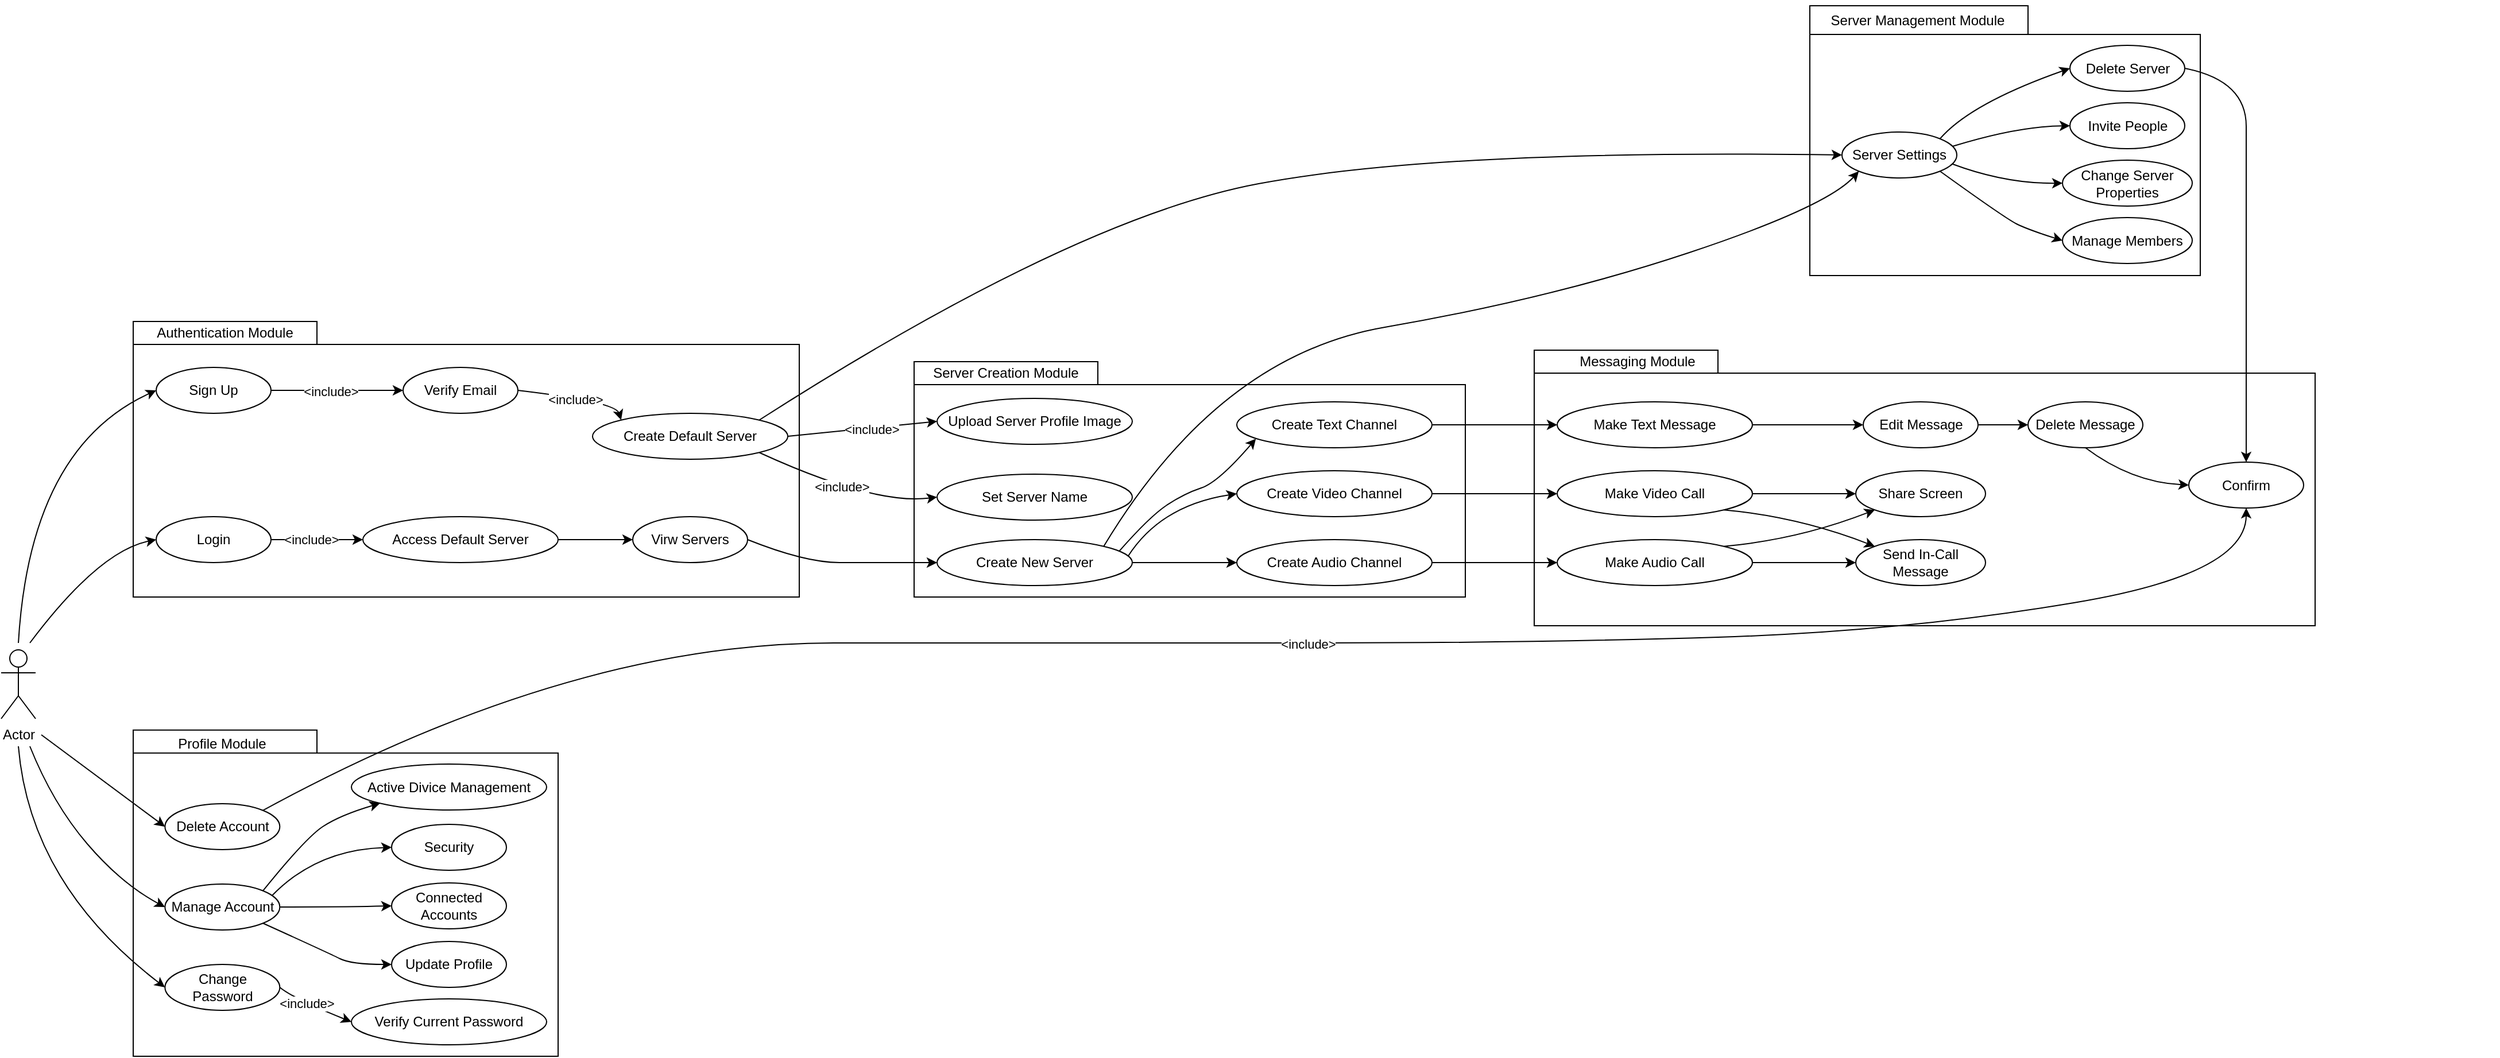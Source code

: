 <mxfile version="24.4.10" type="github">
  <diagram name="Page-1" id="TswOkcbOxJksG1xE5W1X">
    <mxGraphModel dx="2927" dy="2213" grid="1" gridSize="10" guides="1" tooltips="1" connect="1" arrows="1" fold="1" page="1" pageScale="1" pageWidth="827" pageHeight="1169" math="0" shadow="0">
      <root>
        <mxCell id="0" />
        <mxCell id="1" parent="0" />
        <mxCell id="_fBAPdAfYRDBdJ_oHnz5-30" value="" style="group;fillColor=none;" vertex="1" connectable="0" parent="1">
          <mxGeometry x="95" y="-95" width="580" height="245" as="geometry" />
        </mxCell>
        <mxCell id="_fBAPdAfYRDBdJ_oHnz5-1" value="" style="shape=folder;fontStyle=1;spacingTop=10;tabWidth=160;tabHeight=20;tabPosition=left;html=1;whiteSpace=wrap;fillColor=none;" vertex="1" parent="_fBAPdAfYRDBdJ_oHnz5-30">
          <mxGeometry y="5" width="580" height="240" as="geometry" />
        </mxCell>
        <mxCell id="_fBAPdAfYRDBdJ_oHnz5-29" value="Authentication Module" style="text;html=1;align=center;verticalAlign=middle;whiteSpace=wrap;rounded=0;fillColor=none;" vertex="1" parent="_fBAPdAfYRDBdJ_oHnz5-30">
          <mxGeometry x="10" width="140" height="30" as="geometry" />
        </mxCell>
        <mxCell id="_fBAPdAfYRDBdJ_oHnz5-2" value="Actor" style="shape=umlActor;verticalLabelPosition=bottom;verticalAlign=top;html=1;fillColor=none;" vertex="1" parent="1">
          <mxGeometry x="-20" y="196" width="30" height="60" as="geometry" />
        </mxCell>
        <mxCell id="_fBAPdAfYRDBdJ_oHnz5-20" style="edgeStyle=orthogonalEdgeStyle;rounded=0;orthogonalLoop=1;jettySize=auto;html=1;exitX=1;exitY=0.5;exitDx=0;exitDy=0;fillColor=none;" edge="1" parent="1" source="_fBAPdAfYRDBdJ_oHnz5-5" target="_fBAPdAfYRDBdJ_oHnz5-7">
          <mxGeometry relative="1" as="geometry" />
        </mxCell>
        <mxCell id="_fBAPdAfYRDBdJ_oHnz5-21" value="&amp;lt;include&amp;gt;" style="edgeLabel;html=1;align=center;verticalAlign=middle;resizable=0;points=[];fillColor=none;" vertex="1" connectable="0" parent="_fBAPdAfYRDBdJ_oHnz5-20">
          <mxGeometry x="-0.107" y="-1" relative="1" as="geometry">
            <mxPoint as="offset" />
          </mxGeometry>
        </mxCell>
        <mxCell id="_fBAPdAfYRDBdJ_oHnz5-5" value="Sign Up" style="ellipse;whiteSpace=wrap;html=1;align=center;fillColor=none;" vertex="1" parent="1">
          <mxGeometry x="115" y="-50" width="100" height="40" as="geometry" />
        </mxCell>
        <mxCell id="_fBAPdAfYRDBdJ_oHnz5-26" style="edgeStyle=orthogonalEdgeStyle;rounded=0;orthogonalLoop=1;jettySize=auto;html=1;exitX=1;exitY=0.5;exitDx=0;exitDy=0;entryX=0;entryY=0.5;entryDx=0;entryDy=0;fillColor=none;" edge="1" parent="1" source="_fBAPdAfYRDBdJ_oHnz5-6" target="_fBAPdAfYRDBdJ_oHnz5-10">
          <mxGeometry relative="1" as="geometry" />
        </mxCell>
        <mxCell id="_fBAPdAfYRDBdJ_oHnz5-27" value="&amp;lt;include&amp;gt;" style="edgeLabel;html=1;align=center;verticalAlign=middle;resizable=0;points=[];fillColor=none;" vertex="1" connectable="0" parent="_fBAPdAfYRDBdJ_oHnz5-26">
          <mxGeometry x="-0.128" relative="1" as="geometry">
            <mxPoint as="offset" />
          </mxGeometry>
        </mxCell>
        <mxCell id="_fBAPdAfYRDBdJ_oHnz5-6" value="Login" style="ellipse;whiteSpace=wrap;html=1;align=center;fillColor=none;" vertex="1" parent="1">
          <mxGeometry x="115" y="80" width="100" height="40" as="geometry" />
        </mxCell>
        <mxCell id="_fBAPdAfYRDBdJ_oHnz5-7" value="Verify Email" style="ellipse;whiteSpace=wrap;html=1;align=center;fillColor=none;" vertex="1" parent="1">
          <mxGeometry x="330" y="-50" width="100" height="40" as="geometry" />
        </mxCell>
        <mxCell id="_fBAPdAfYRDBdJ_oHnz5-8" value="Create Default Server" style="ellipse;whiteSpace=wrap;html=1;align=center;fillColor=none;" vertex="1" parent="1">
          <mxGeometry x="495" y="-10" width="170" height="40" as="geometry" />
        </mxCell>
        <mxCell id="_fBAPdAfYRDBdJ_oHnz5-28" style="edgeStyle=orthogonalEdgeStyle;rounded=0;orthogonalLoop=1;jettySize=auto;html=1;exitX=1;exitY=0.5;exitDx=0;exitDy=0;fillColor=none;" edge="1" parent="1" source="_fBAPdAfYRDBdJ_oHnz5-10" target="_fBAPdAfYRDBdJ_oHnz5-12">
          <mxGeometry relative="1" as="geometry" />
        </mxCell>
        <mxCell id="_fBAPdAfYRDBdJ_oHnz5-10" value="Access Default Server" style="ellipse;whiteSpace=wrap;html=1;align=center;fillColor=none;" vertex="1" parent="1">
          <mxGeometry x="295" y="80" width="170" height="40" as="geometry" />
        </mxCell>
        <mxCell id="_fBAPdAfYRDBdJ_oHnz5-12" value="Virw Servers" style="ellipse;whiteSpace=wrap;html=1;align=center;fillColor=none;" vertex="1" parent="1">
          <mxGeometry x="530" y="80" width="100" height="40" as="geometry" />
        </mxCell>
        <mxCell id="_fBAPdAfYRDBdJ_oHnz5-23" value="" style="curved=1;endArrow=classic;html=1;rounded=0;exitX=1;exitY=0.5;exitDx=0;exitDy=0;entryX=0;entryY=0;entryDx=0;entryDy=0;fillColor=none;" edge="1" parent="1" source="_fBAPdAfYRDBdJ_oHnz5-7" target="_fBAPdAfYRDBdJ_oHnz5-8">
          <mxGeometry width="50" height="50" relative="1" as="geometry">
            <mxPoint x="385" y="50" as="sourcePoint" />
            <mxPoint x="435" as="targetPoint" />
            <Array as="points">
              <mxPoint x="515" y="-20" />
            </Array>
          </mxGeometry>
        </mxCell>
        <mxCell id="_fBAPdAfYRDBdJ_oHnz5-24" value="&amp;lt;include&amp;gt;" style="edgeLabel;html=1;align=center;verticalAlign=middle;resizable=0;points=[];fillColor=none;" vertex="1" connectable="0" parent="_fBAPdAfYRDBdJ_oHnz5-23">
          <mxGeometry x="-0.016" y="-2" relative="1" as="geometry">
            <mxPoint as="offset" />
          </mxGeometry>
        </mxCell>
        <mxCell id="_fBAPdAfYRDBdJ_oHnz5-34" value="" style="group;fillColor=none;" vertex="1" connectable="0" parent="1">
          <mxGeometry x="95" y="260" width="370" height="290" as="geometry" />
        </mxCell>
        <mxCell id="_fBAPdAfYRDBdJ_oHnz5-32" value="" style="shape=folder;fontStyle=1;spacingTop=10;tabWidth=160;tabHeight=20;tabPosition=left;html=1;whiteSpace=wrap;fillColor=none;" vertex="1" parent="_fBAPdAfYRDBdJ_oHnz5-34">
          <mxGeometry y="5.92" width="370" height="284.08" as="geometry" />
        </mxCell>
        <mxCell id="_fBAPdAfYRDBdJ_oHnz5-33" value="Profile Module" style="text;html=1;align=center;verticalAlign=middle;whiteSpace=wrap;rounded=0;fillColor=none;" vertex="1" parent="_fBAPdAfYRDBdJ_oHnz5-34">
          <mxGeometry x="34.207" width="86.897" height="35.51" as="geometry" />
        </mxCell>
        <mxCell id="_fBAPdAfYRDBdJ_oHnz5-41" value="Connected Accounts" style="ellipse;whiteSpace=wrap;html=1;align=center;fillColor=none;" vertex="1" parent="_fBAPdAfYRDBdJ_oHnz5-34">
          <mxGeometry x="225" y="139" width="100" height="40" as="geometry" />
        </mxCell>
        <mxCell id="_fBAPdAfYRDBdJ_oHnz5-40" value="Security" style="ellipse;whiteSpace=wrap;html=1;align=center;fillColor=none;" vertex="1" parent="_fBAPdAfYRDBdJ_oHnz5-34">
          <mxGeometry x="225" y="88" width="100" height="40" as="geometry" />
        </mxCell>
        <mxCell id="_fBAPdAfYRDBdJ_oHnz5-39" value="Active Divice Management" style="ellipse;whiteSpace=wrap;html=1;align=center;fillColor=none;" vertex="1" parent="_fBAPdAfYRDBdJ_oHnz5-34">
          <mxGeometry x="190" y="35.51" width="170" height="40" as="geometry" />
        </mxCell>
        <mxCell id="_fBAPdAfYRDBdJ_oHnz5-35" value="Delete Account" style="ellipse;whiteSpace=wrap;html=1;align=center;fillColor=none;" vertex="1" parent="_fBAPdAfYRDBdJ_oHnz5-34">
          <mxGeometry x="27.66" y="70" width="100" height="40" as="geometry" />
        </mxCell>
        <mxCell id="_fBAPdAfYRDBdJ_oHnz5-36" value="Manage Account" style="ellipse;whiteSpace=wrap;html=1;align=center;fillColor=none;" vertex="1" parent="_fBAPdAfYRDBdJ_oHnz5-34">
          <mxGeometry x="27.66" y="140" width="100" height="40" as="geometry" />
        </mxCell>
        <mxCell id="_fBAPdAfYRDBdJ_oHnz5-37" value="Change Password" style="ellipse;whiteSpace=wrap;html=1;align=center;fillColor=none;" vertex="1" parent="_fBAPdAfYRDBdJ_oHnz5-34">
          <mxGeometry x="27.66" y="210" width="100" height="40" as="geometry" />
        </mxCell>
        <mxCell id="_fBAPdAfYRDBdJ_oHnz5-42" value="Update Profile" style="ellipse;whiteSpace=wrap;html=1;align=center;fillColor=none;" vertex="1" parent="_fBAPdAfYRDBdJ_oHnz5-34">
          <mxGeometry x="225" y="190" width="100" height="40" as="geometry" />
        </mxCell>
        <mxCell id="_fBAPdAfYRDBdJ_oHnz5-48" value="" style="curved=1;endArrow=classic;html=1;rounded=0;entryX=0;entryY=1;entryDx=0;entryDy=0;exitX=1;exitY=0;exitDx=0;exitDy=0;fillColor=none;" edge="1" parent="_fBAPdAfYRDBdJ_oHnz5-34" source="_fBAPdAfYRDBdJ_oHnz5-36" target="_fBAPdAfYRDBdJ_oHnz5-39">
          <mxGeometry width="50" height="50" relative="1" as="geometry">
            <mxPoint x="180" y="180" as="sourcePoint" />
            <mxPoint x="230" y="130" as="targetPoint" />
            <Array as="points">
              <mxPoint x="150" y="100" />
              <mxPoint x="180" y="80" />
            </Array>
          </mxGeometry>
        </mxCell>
        <mxCell id="_fBAPdAfYRDBdJ_oHnz5-51" value="" style="curved=1;endArrow=classic;html=1;rounded=0;exitX=0.935;exitY=0.244;exitDx=0;exitDy=0;entryX=0;entryY=0.5;entryDx=0;entryDy=0;exitPerimeter=0;fillColor=none;" edge="1" parent="_fBAPdAfYRDBdJ_oHnz5-34" source="_fBAPdAfYRDBdJ_oHnz5-36" target="_fBAPdAfYRDBdJ_oHnz5-40">
          <mxGeometry width="50" height="50" relative="1" as="geometry">
            <mxPoint x="180" y="210" as="sourcePoint" />
            <mxPoint x="230" y="160" as="targetPoint" />
            <Array as="points">
              <mxPoint x="160" y="110" />
            </Array>
          </mxGeometry>
        </mxCell>
        <mxCell id="_fBAPdAfYRDBdJ_oHnz5-52" value="" style="curved=1;endArrow=classic;html=1;rounded=0;exitX=1;exitY=0.5;exitDx=0;exitDy=0;entryX=0;entryY=0.5;entryDx=0;entryDy=0;fillColor=none;" edge="1" parent="_fBAPdAfYRDBdJ_oHnz5-34" source="_fBAPdAfYRDBdJ_oHnz5-36" target="_fBAPdAfYRDBdJ_oHnz5-41">
          <mxGeometry width="50" height="50" relative="1" as="geometry">
            <mxPoint x="180" y="210" as="sourcePoint" />
            <mxPoint x="230" y="160" as="targetPoint" />
            <Array as="points">
              <mxPoint x="190" y="160" />
            </Array>
          </mxGeometry>
        </mxCell>
        <mxCell id="_fBAPdAfYRDBdJ_oHnz5-55" value="" style="curved=1;endArrow=classic;html=1;rounded=0;exitX=1;exitY=1;exitDx=0;exitDy=0;entryX=0;entryY=0.5;entryDx=0;entryDy=0;fillColor=none;" edge="1" parent="_fBAPdAfYRDBdJ_oHnz5-34" source="_fBAPdAfYRDBdJ_oHnz5-36" target="_fBAPdAfYRDBdJ_oHnz5-42">
          <mxGeometry width="50" height="50" relative="1" as="geometry">
            <mxPoint x="140" y="210" as="sourcePoint" />
            <mxPoint x="190" y="160" as="targetPoint" />
            <Array as="points">
              <mxPoint x="170" y="200" />
              <mxPoint x="190" y="210" />
            </Array>
          </mxGeometry>
        </mxCell>
        <mxCell id="_fBAPdAfYRDBdJ_oHnz5-44" value="Verify Current Password" style="ellipse;whiteSpace=wrap;html=1;align=center;fillColor=none;" vertex="1" parent="1">
          <mxGeometry x="285" y="500" width="170" height="40" as="geometry" />
        </mxCell>
        <mxCell id="_fBAPdAfYRDBdJ_oHnz5-45" value="" style="curved=1;endArrow=classic;html=1;rounded=0;entryX=0;entryY=0.5;entryDx=0;entryDy=0;fillColor=none;" edge="1" parent="1" target="_fBAPdAfYRDBdJ_oHnz5-35">
          <mxGeometry width="50" height="50" relative="1" as="geometry">
            <mxPoint x="15" y="270" as="sourcePoint" />
            <mxPoint x="145" y="390" as="targetPoint" />
            <Array as="points" />
          </mxGeometry>
        </mxCell>
        <mxCell id="_fBAPdAfYRDBdJ_oHnz5-46" value="" style="curved=1;endArrow=classic;html=1;rounded=0;entryX=0;entryY=0.5;entryDx=0;entryDy=0;fillColor=none;" edge="1" parent="1" target="_fBAPdAfYRDBdJ_oHnz5-36">
          <mxGeometry width="50" height="50" relative="1" as="geometry">
            <mxPoint x="5" y="280" as="sourcePoint" />
            <mxPoint x="145" y="390" as="targetPoint" />
            <Array as="points">
              <mxPoint x="25" y="330" />
              <mxPoint x="85" y="400" />
            </Array>
          </mxGeometry>
        </mxCell>
        <mxCell id="_fBAPdAfYRDBdJ_oHnz5-47" value="" style="curved=1;endArrow=classic;html=1;rounded=0;entryX=0;entryY=0.5;entryDx=0;entryDy=0;fillColor=none;" edge="1" parent="1" target="_fBAPdAfYRDBdJ_oHnz5-37">
          <mxGeometry width="50" height="50" relative="1" as="geometry">
            <mxPoint x="-5" y="280" as="sourcePoint" />
            <mxPoint x="105" y="340" as="targetPoint" />
            <Array as="points">
              <mxPoint x="5" y="400" />
            </Array>
          </mxGeometry>
        </mxCell>
        <mxCell id="_fBAPdAfYRDBdJ_oHnz5-57" value="" style="curved=1;endArrow=classic;html=1;rounded=0;exitX=1;exitY=0.5;exitDx=0;exitDy=0;entryX=0;entryY=0.5;entryDx=0;entryDy=0;fillColor=none;" edge="1" parent="1" source="_fBAPdAfYRDBdJ_oHnz5-37" target="_fBAPdAfYRDBdJ_oHnz5-44">
          <mxGeometry width="50" height="50" relative="1" as="geometry">
            <mxPoint x="365" y="390" as="sourcePoint" />
            <mxPoint x="415" y="340" as="targetPoint" />
            <Array as="points">
              <mxPoint x="235" y="500" />
            </Array>
          </mxGeometry>
        </mxCell>
        <mxCell id="_fBAPdAfYRDBdJ_oHnz5-58" value="&amp;lt;include&amp;gt;" style="edgeLabel;html=1;align=center;verticalAlign=middle;resizable=0;points=[];fillColor=none;" vertex="1" connectable="0" parent="_fBAPdAfYRDBdJ_oHnz5-57">
          <mxGeometry x="-0.227" relative="1" as="geometry">
            <mxPoint as="offset" />
          </mxGeometry>
        </mxCell>
        <mxCell id="_fBAPdAfYRDBdJ_oHnz5-59" value="" style="curved=1;endArrow=classic;html=1;rounded=0;entryX=0;entryY=0.5;entryDx=0;entryDy=0;fillColor=none;" edge="1" parent="1" target="_fBAPdAfYRDBdJ_oHnz5-5">
          <mxGeometry width="50" height="50" relative="1" as="geometry">
            <mxPoint x="-5" y="190" as="sourcePoint" />
            <mxPoint x="375" y="150" as="targetPoint" />
            <Array as="points">
              <mxPoint x="5" y="20" />
            </Array>
          </mxGeometry>
        </mxCell>
        <mxCell id="_fBAPdAfYRDBdJ_oHnz5-60" value="" style="curved=1;endArrow=classic;html=1;rounded=0;entryX=0;entryY=0.5;entryDx=0;entryDy=0;fillColor=none;" edge="1" parent="1" target="_fBAPdAfYRDBdJ_oHnz5-6">
          <mxGeometry width="50" height="50" relative="1" as="geometry">
            <mxPoint x="5" y="190" as="sourcePoint" />
            <mxPoint x="375" y="150" as="targetPoint" />
            <Array as="points">
              <mxPoint x="65" y="110" />
            </Array>
          </mxGeometry>
        </mxCell>
        <mxCell id="_fBAPdAfYRDBdJ_oHnz5-61" value="" style="group;fillColor=none;" vertex="1" connectable="0" parent="1">
          <mxGeometry x="775" y="-60" width="580" height="245" as="geometry" />
        </mxCell>
        <mxCell id="_fBAPdAfYRDBdJ_oHnz5-62" value="" style="shape=folder;fontStyle=1;spacingTop=10;tabWidth=160;tabHeight=20;tabPosition=left;html=1;whiteSpace=wrap;fillColor=none;" vertex="1" parent="_fBAPdAfYRDBdJ_oHnz5-61">
          <mxGeometry y="5" width="480" height="205" as="geometry" />
        </mxCell>
        <mxCell id="_fBAPdAfYRDBdJ_oHnz5-63" value="Server Creation Module" style="text;html=1;align=center;verticalAlign=middle;whiteSpace=wrap;rounded=0;fillColor=none;" vertex="1" parent="_fBAPdAfYRDBdJ_oHnz5-61">
          <mxGeometry x="10" width="140" height="30" as="geometry" />
        </mxCell>
        <mxCell id="_fBAPdAfYRDBdJ_oHnz5-64" value="Upload Server Profile Image" style="ellipse;whiteSpace=wrap;html=1;align=center;fillColor=none;" vertex="1" parent="_fBAPdAfYRDBdJ_oHnz5-61">
          <mxGeometry x="20" y="37" width="170" height="40" as="geometry" />
        </mxCell>
        <mxCell id="_fBAPdAfYRDBdJ_oHnz5-67" value="Create Text Channel" style="ellipse;whiteSpace=wrap;html=1;align=center;fillColor=none;" vertex="1" parent="_fBAPdAfYRDBdJ_oHnz5-61">
          <mxGeometry x="281" y="40" width="170" height="40" as="geometry" />
        </mxCell>
        <mxCell id="_fBAPdAfYRDBdJ_oHnz5-66" value="Create Video Channel" style="ellipse;whiteSpace=wrap;html=1;align=center;fillColor=none;" vertex="1" parent="_fBAPdAfYRDBdJ_oHnz5-61">
          <mxGeometry x="281" y="100" width="170" height="40" as="geometry" />
        </mxCell>
        <mxCell id="_fBAPdAfYRDBdJ_oHnz5-65" value="Create Audio Channel" style="ellipse;whiteSpace=wrap;html=1;align=center;fillColor=none;" vertex="1" parent="_fBAPdAfYRDBdJ_oHnz5-61">
          <mxGeometry x="281" y="160" width="170" height="40" as="geometry" />
        </mxCell>
        <mxCell id="_fBAPdAfYRDBdJ_oHnz5-68" value="Set Server Name" style="ellipse;whiteSpace=wrap;html=1;align=center;fillColor=none;" vertex="1" parent="_fBAPdAfYRDBdJ_oHnz5-61">
          <mxGeometry x="20" y="103" width="170" height="40" as="geometry" />
        </mxCell>
        <mxCell id="_fBAPdAfYRDBdJ_oHnz5-129" style="edgeStyle=orthogonalEdgeStyle;rounded=0;orthogonalLoop=1;jettySize=auto;html=1;exitX=1;exitY=0.5;exitDx=0;exitDy=0;entryX=0;entryY=0.5;entryDx=0;entryDy=0;" edge="1" parent="_fBAPdAfYRDBdJ_oHnz5-61" source="_fBAPdAfYRDBdJ_oHnz5-124" target="_fBAPdAfYRDBdJ_oHnz5-65">
          <mxGeometry relative="1" as="geometry" />
        </mxCell>
        <mxCell id="_fBAPdAfYRDBdJ_oHnz5-124" value="Create New Server" style="ellipse;whiteSpace=wrap;html=1;align=center;fillColor=none;" vertex="1" parent="_fBAPdAfYRDBdJ_oHnz5-61">
          <mxGeometry x="20" y="160" width="170" height="40" as="geometry" />
        </mxCell>
        <mxCell id="_fBAPdAfYRDBdJ_oHnz5-128" value="" style="curved=1;endArrow=classic;html=1;rounded=0;exitX=0.978;exitY=0.363;exitDx=0;exitDy=0;entryX=0;entryY=0.5;entryDx=0;entryDy=0;exitPerimeter=0;" edge="1" parent="_fBAPdAfYRDBdJ_oHnz5-61" source="_fBAPdAfYRDBdJ_oHnz5-124" target="_fBAPdAfYRDBdJ_oHnz5-66">
          <mxGeometry width="50" height="50" relative="1" as="geometry">
            <mxPoint x="205" y="130" as="sourcePoint" />
            <mxPoint x="255" y="80" as="targetPoint" />
            <Array as="points">
              <mxPoint x="215" y="130" />
            </Array>
          </mxGeometry>
        </mxCell>
        <mxCell id="_fBAPdAfYRDBdJ_oHnz5-130" value="" style="curved=1;endArrow=classic;html=1;rounded=0;exitX=0.933;exitY=0.252;exitDx=0;exitDy=0;exitPerimeter=0;entryX=0.098;entryY=0.802;entryDx=0;entryDy=0;entryPerimeter=0;" edge="1" parent="_fBAPdAfYRDBdJ_oHnz5-61" source="_fBAPdAfYRDBdJ_oHnz5-124" target="_fBAPdAfYRDBdJ_oHnz5-67">
          <mxGeometry width="50" height="50" relative="1" as="geometry">
            <mxPoint x="195" y="140" as="sourcePoint" />
            <mxPoint x="245" y="90" as="targetPoint" />
            <Array as="points">
              <mxPoint x="205" y="140" />
              <mxPoint x="235" y="120" />
              <mxPoint x="265" y="110" />
            </Array>
          </mxGeometry>
        </mxCell>
        <mxCell id="_fBAPdAfYRDBdJ_oHnz5-70" value="" style="curved=1;endArrow=classic;html=1;rounded=0;exitX=1;exitY=0.5;exitDx=0;exitDy=0;entryX=0;entryY=0.5;entryDx=0;entryDy=0;fillColor=none;strokeColor=#000000;" edge="1" parent="1" source="_fBAPdAfYRDBdJ_oHnz5-8" target="_fBAPdAfYRDBdJ_oHnz5-64">
          <mxGeometry width="50" height="50" relative="1" as="geometry">
            <mxPoint x="845" y="70" as="sourcePoint" />
            <mxPoint x="815" y="10" as="targetPoint" />
            <Array as="points" />
          </mxGeometry>
        </mxCell>
        <mxCell id="_fBAPdAfYRDBdJ_oHnz5-71" value="&amp;lt;include&amp;gt;" style="edgeLabel;html=1;align=center;verticalAlign=middle;resizable=0;points=[];fillColor=none;" vertex="1" connectable="0" parent="_fBAPdAfYRDBdJ_oHnz5-70">
          <mxGeometry x="0.124" y="-1" relative="1" as="geometry">
            <mxPoint as="offset" />
          </mxGeometry>
        </mxCell>
        <mxCell id="_fBAPdAfYRDBdJ_oHnz5-72" value="" style="curved=1;endArrow=classic;html=1;rounded=0;exitX=1;exitY=1;exitDx=0;exitDy=0;entryX=0;entryY=0.5;entryDx=0;entryDy=0;fillColor=none;" edge="1" parent="1" source="_fBAPdAfYRDBdJ_oHnz5-8" target="_fBAPdAfYRDBdJ_oHnz5-68">
          <mxGeometry width="50" height="50" relative="1" as="geometry">
            <mxPoint x="845" y="70" as="sourcePoint" />
            <mxPoint x="895" y="20" as="targetPoint" />
            <Array as="points">
              <mxPoint x="740" y="70" />
            </Array>
          </mxGeometry>
        </mxCell>
        <mxCell id="_fBAPdAfYRDBdJ_oHnz5-73" value="&amp;lt;include&amp;gt;" style="edgeLabel;html=1;align=center;verticalAlign=middle;resizable=0;points=[];fillColor=none;" vertex="1" connectable="0" parent="_fBAPdAfYRDBdJ_oHnz5-72">
          <mxGeometry x="-0.057" y="3" relative="1" as="geometry">
            <mxPoint as="offset" />
          </mxGeometry>
        </mxCell>
        <mxCell id="_fBAPdAfYRDBdJ_oHnz5-78" value="" style="group;fillColor=none;" vertex="1" connectable="0" parent="1">
          <mxGeometry x="1575" y="-370" width="580" height="245" as="geometry" />
        </mxCell>
        <mxCell id="_fBAPdAfYRDBdJ_oHnz5-79" value="" style="shape=folder;fontStyle=1;spacingTop=10;tabWidth=190;tabHeight=25;tabPosition=left;html=1;whiteSpace=wrap;fillColor=none;" vertex="1" parent="_fBAPdAfYRDBdJ_oHnz5-78">
          <mxGeometry x="-20" y="5" width="340" height="235" as="geometry" />
        </mxCell>
        <mxCell id="_fBAPdAfYRDBdJ_oHnz5-80" value="Server Management Module" style="text;html=1;align=center;verticalAlign=middle;whiteSpace=wrap;rounded=0;fillColor=none;" vertex="1" parent="_fBAPdAfYRDBdJ_oHnz5-78">
          <mxGeometry x="-11" y="3" width="170" height="30" as="geometry" />
        </mxCell>
        <mxCell id="_fBAPdAfYRDBdJ_oHnz5-87" value="Server Settings" style="ellipse;whiteSpace=wrap;html=1;align=center;fillColor=none;" vertex="1" parent="_fBAPdAfYRDBdJ_oHnz5-78">
          <mxGeometry x="8" y="115" width="100" height="40" as="geometry" />
        </mxCell>
        <mxCell id="_fBAPdAfYRDBdJ_oHnz5-90" value="Delete Server" style="ellipse;whiteSpace=wrap;html=1;align=center;fillColor=none;" vertex="1" parent="_fBAPdAfYRDBdJ_oHnz5-78">
          <mxGeometry x="206.5" y="39.5" width="100" height="40" as="geometry" />
        </mxCell>
        <mxCell id="_fBAPdAfYRDBdJ_oHnz5-89" value="Invite People" style="ellipse;whiteSpace=wrap;html=1;align=center;fillColor=none;" vertex="1" parent="_fBAPdAfYRDBdJ_oHnz5-78">
          <mxGeometry x="206.5" y="89.5" width="100" height="40" as="geometry" />
        </mxCell>
        <mxCell id="_fBAPdAfYRDBdJ_oHnz5-88" value="Change Server Properties" style="ellipse;whiteSpace=wrap;html=1;align=center;fillColor=none;" vertex="1" parent="_fBAPdAfYRDBdJ_oHnz5-78">
          <mxGeometry x="200" y="139.5" width="113" height="40" as="geometry" />
        </mxCell>
        <mxCell id="_fBAPdAfYRDBdJ_oHnz5-86" value="Manage Members" style="ellipse;whiteSpace=wrap;html=1;align=center;fillColor=none;" vertex="1" parent="_fBAPdAfYRDBdJ_oHnz5-78">
          <mxGeometry x="200" y="189.5" width="113" height="40" as="geometry" />
        </mxCell>
        <mxCell id="_fBAPdAfYRDBdJ_oHnz5-94" value="" style="curved=1;endArrow=classic;html=1;rounded=0;entryX=0;entryY=0.5;entryDx=0;entryDy=0;exitX=1;exitY=0;exitDx=0;exitDy=0;fillColor=none;" edge="1" parent="_fBAPdAfYRDBdJ_oHnz5-78" source="_fBAPdAfYRDBdJ_oHnz5-87" target="_fBAPdAfYRDBdJ_oHnz5-90">
          <mxGeometry width="50" height="50" relative="1" as="geometry">
            <mxPoint x="135" y="115" as="sourcePoint" />
            <mxPoint x="185" y="65" as="targetPoint" />
            <Array as="points">
              <mxPoint x="120" y="90" />
            </Array>
          </mxGeometry>
        </mxCell>
        <mxCell id="_fBAPdAfYRDBdJ_oHnz5-93" value="" style="curved=1;endArrow=classic;html=1;rounded=0;entryX=0;entryY=0.5;entryDx=0;entryDy=0;exitX=1;exitY=1;exitDx=0;exitDy=0;fillColor=none;" edge="1" parent="_fBAPdAfYRDBdJ_oHnz5-78" source="_fBAPdAfYRDBdJ_oHnz5-87" target="_fBAPdAfYRDBdJ_oHnz5-86">
          <mxGeometry width="50" height="50" relative="1" as="geometry">
            <mxPoint x="150" y="260" as="sourcePoint" />
            <mxPoint x="200" y="210" as="targetPoint" />
            <Array as="points">
              <mxPoint x="150" y="190" />
              <mxPoint x="170" y="200" />
            </Array>
          </mxGeometry>
        </mxCell>
        <mxCell id="_fBAPdAfYRDBdJ_oHnz5-92" value="" style="curved=1;endArrow=classic;html=1;rounded=0;entryX=0;entryY=0.5;entryDx=0;entryDy=0;exitX=0.959;exitY=0.693;exitDx=0;exitDy=0;exitPerimeter=0;fillColor=none;" edge="1" parent="_fBAPdAfYRDBdJ_oHnz5-78" source="_fBAPdAfYRDBdJ_oHnz5-87" target="_fBAPdAfYRDBdJ_oHnz5-88">
          <mxGeometry width="50" height="50" relative="1" as="geometry">
            <mxPoint x="161" y="210" as="sourcePoint" />
            <mxPoint x="211" y="160" as="targetPoint" />
            <Array as="points">
              <mxPoint x="150" y="160" />
            </Array>
          </mxGeometry>
        </mxCell>
        <mxCell id="_fBAPdAfYRDBdJ_oHnz5-91" value="" style="curved=1;endArrow=classic;html=1;rounded=0;entryX=0;entryY=0.5;entryDx=0;entryDy=0;exitX=0.965;exitY=0.31;exitDx=0;exitDy=0;exitPerimeter=0;fillColor=none;" edge="1" parent="_fBAPdAfYRDBdJ_oHnz5-78" source="_fBAPdAfYRDBdJ_oHnz5-87" target="_fBAPdAfYRDBdJ_oHnz5-89">
          <mxGeometry width="50" height="50" relative="1" as="geometry">
            <mxPoint x="161" y="160" as="sourcePoint" />
            <mxPoint x="211" y="110" as="targetPoint" />
            <Array as="points">
              <mxPoint x="161" y="110" />
            </Array>
          </mxGeometry>
        </mxCell>
        <mxCell id="_fBAPdAfYRDBdJ_oHnz5-95" value="" style="group;fillColor=none;" vertex="1" connectable="0" parent="1">
          <mxGeometry x="1325" y="-70" width="670" height="245" as="geometry" />
        </mxCell>
        <mxCell id="_fBAPdAfYRDBdJ_oHnz5-96" value="" style="shape=folder;fontStyle=1;spacingTop=10;tabWidth=160;tabHeight=20;tabPosition=left;html=1;whiteSpace=wrap;fillColor=none;" vertex="1" parent="_fBAPdAfYRDBdJ_oHnz5-95">
          <mxGeometry x="-10" y="5" width="680" height="240" as="geometry" />
        </mxCell>
        <mxCell id="_fBAPdAfYRDBdJ_oHnz5-97" value="Messaging Module" style="text;html=1;align=center;verticalAlign=middle;whiteSpace=wrap;rounded=0;fillColor=none;" vertex="1" parent="_fBAPdAfYRDBdJ_oHnz5-95">
          <mxGeometry x="10" width="140" height="30" as="geometry" />
        </mxCell>
        <mxCell id="_fBAPdAfYRDBdJ_oHnz5-105" style="edgeStyle=orthogonalEdgeStyle;rounded=0;orthogonalLoop=1;jettySize=auto;html=1;exitX=1;exitY=0.5;exitDx=0;exitDy=0;entryX=0;entryY=0.5;entryDx=0;entryDy=0;fillColor=none;" edge="1" parent="_fBAPdAfYRDBdJ_oHnz5-95" source="_fBAPdAfYRDBdJ_oHnz5-98" target="_fBAPdAfYRDBdJ_oHnz5-101">
          <mxGeometry relative="1" as="geometry" />
        </mxCell>
        <mxCell id="_fBAPdAfYRDBdJ_oHnz5-98" value="Make Text Message" style="ellipse;whiteSpace=wrap;html=1;align=center;fillColor=none;" vertex="1" parent="_fBAPdAfYRDBdJ_oHnz5-95">
          <mxGeometry x="10" y="50" width="170" height="40" as="geometry" />
        </mxCell>
        <mxCell id="_fBAPdAfYRDBdJ_oHnz5-106" style="edgeStyle=orthogonalEdgeStyle;rounded=0;orthogonalLoop=1;jettySize=auto;html=1;exitX=1;exitY=0.5;exitDx=0;exitDy=0;entryX=0;entryY=0.5;entryDx=0;entryDy=0;fillColor=none;" edge="1" parent="_fBAPdAfYRDBdJ_oHnz5-95" source="_fBAPdAfYRDBdJ_oHnz5-99" target="_fBAPdAfYRDBdJ_oHnz5-103">
          <mxGeometry relative="1" as="geometry" />
        </mxCell>
        <mxCell id="_fBAPdAfYRDBdJ_oHnz5-99" value="Make Video Call" style="ellipse;whiteSpace=wrap;html=1;align=center;fillColor=none;" vertex="1" parent="_fBAPdAfYRDBdJ_oHnz5-95">
          <mxGeometry x="10" y="110" width="170" height="40" as="geometry" />
        </mxCell>
        <mxCell id="_fBAPdAfYRDBdJ_oHnz5-107" style="edgeStyle=orthogonalEdgeStyle;rounded=0;orthogonalLoop=1;jettySize=auto;html=1;exitX=1;exitY=0.5;exitDx=0;exitDy=0;entryX=0;entryY=0.5;entryDx=0;entryDy=0;fillColor=none;" edge="1" parent="_fBAPdAfYRDBdJ_oHnz5-95" source="_fBAPdAfYRDBdJ_oHnz5-100" target="_fBAPdAfYRDBdJ_oHnz5-104">
          <mxGeometry relative="1" as="geometry" />
        </mxCell>
        <mxCell id="_fBAPdAfYRDBdJ_oHnz5-100" value="Make Audio Call" style="ellipse;whiteSpace=wrap;html=1;align=center;fillColor=none;" vertex="1" parent="_fBAPdAfYRDBdJ_oHnz5-95">
          <mxGeometry x="10" y="170" width="170" height="40" as="geometry" />
        </mxCell>
        <mxCell id="_fBAPdAfYRDBdJ_oHnz5-112" style="edgeStyle=orthogonalEdgeStyle;rounded=0;orthogonalLoop=1;jettySize=auto;html=1;exitX=1;exitY=0.5;exitDx=0;exitDy=0;entryX=0;entryY=0.5;entryDx=0;entryDy=0;fillColor=none;" edge="1" parent="_fBAPdAfYRDBdJ_oHnz5-95" source="_fBAPdAfYRDBdJ_oHnz5-101" target="_fBAPdAfYRDBdJ_oHnz5-111">
          <mxGeometry relative="1" as="geometry" />
        </mxCell>
        <mxCell id="_fBAPdAfYRDBdJ_oHnz5-101" value="Edit Message" style="ellipse;whiteSpace=wrap;html=1;align=center;fillColor=none;" vertex="1" parent="_fBAPdAfYRDBdJ_oHnz5-95">
          <mxGeometry x="276.5" y="50" width="100" height="40" as="geometry" />
        </mxCell>
        <mxCell id="_fBAPdAfYRDBdJ_oHnz5-103" value="Share Screen" style="ellipse;whiteSpace=wrap;html=1;align=center;fillColor=none;" vertex="1" parent="_fBAPdAfYRDBdJ_oHnz5-95">
          <mxGeometry x="270" y="110" width="113" height="40" as="geometry" />
        </mxCell>
        <mxCell id="_fBAPdAfYRDBdJ_oHnz5-104" value="Send In-Call Message" style="ellipse;whiteSpace=wrap;html=1;align=center;fillColor=none;" vertex="1" parent="_fBAPdAfYRDBdJ_oHnz5-95">
          <mxGeometry x="270" y="170" width="113" height="40" as="geometry" />
        </mxCell>
        <mxCell id="_fBAPdAfYRDBdJ_oHnz5-110" value="" style="curved=1;endArrow=classic;html=1;rounded=0;exitX=1;exitY=0;exitDx=0;exitDy=0;entryX=0;entryY=1;entryDx=0;entryDy=0;fillColor=none;" edge="1" parent="_fBAPdAfYRDBdJ_oHnz5-95" source="_fBAPdAfYRDBdJ_oHnz5-100" target="_fBAPdAfYRDBdJ_oHnz5-103">
          <mxGeometry width="50" height="50" relative="1" as="geometry">
            <mxPoint x="330" y="170" as="sourcePoint" />
            <mxPoint x="380" y="120" as="targetPoint" />
            <Array as="points">
              <mxPoint x="220" y="170" />
            </Array>
          </mxGeometry>
        </mxCell>
        <mxCell id="_fBAPdAfYRDBdJ_oHnz5-109" value="" style="curved=1;endArrow=classic;html=1;rounded=0;exitX=1;exitY=1;exitDx=0;exitDy=0;entryX=0;entryY=0;entryDx=0;entryDy=0;fillColor=none;" edge="1" parent="_fBAPdAfYRDBdJ_oHnz5-95" source="_fBAPdAfYRDBdJ_oHnz5-99" target="_fBAPdAfYRDBdJ_oHnz5-104">
          <mxGeometry width="50" height="50" relative="1" as="geometry">
            <mxPoint x="330" y="170" as="sourcePoint" />
            <mxPoint x="380" y="120" as="targetPoint" />
            <Array as="points">
              <mxPoint x="220" y="150" />
            </Array>
          </mxGeometry>
        </mxCell>
        <mxCell id="_fBAPdAfYRDBdJ_oHnz5-111" value="Delete Message" style="ellipse;whiteSpace=wrap;html=1;align=center;fillColor=none;" vertex="1" parent="_fBAPdAfYRDBdJ_oHnz5-95">
          <mxGeometry x="420" y="50" width="100" height="40" as="geometry" />
        </mxCell>
        <mxCell id="_fBAPdAfYRDBdJ_oHnz5-113" value="Confirm" style="ellipse;whiteSpace=wrap;html=1;align=center;fillColor=none;" vertex="1" parent="_fBAPdAfYRDBdJ_oHnz5-95">
          <mxGeometry x="560" y="102.5" width="100" height="40" as="geometry" />
        </mxCell>
        <mxCell id="_fBAPdAfYRDBdJ_oHnz5-114" value="" style="curved=1;endArrow=classic;html=1;rounded=0;exitX=0.5;exitY=1;exitDx=0;exitDy=0;entryX=0;entryY=0.5;entryDx=0;entryDy=0;fillColor=none;" edge="1" parent="_fBAPdAfYRDBdJ_oHnz5-95" source="_fBAPdAfYRDBdJ_oHnz5-111" target="_fBAPdAfYRDBdJ_oHnz5-113">
          <mxGeometry width="50" height="50" relative="1" as="geometry">
            <mxPoint x="410" y="110" as="sourcePoint" />
            <mxPoint x="460" y="60" as="targetPoint" />
            <Array as="points">
              <mxPoint x="510" y="120" />
            </Array>
          </mxGeometry>
        </mxCell>
        <mxCell id="_fBAPdAfYRDBdJ_oHnz5-115" style="edgeStyle=orthogonalEdgeStyle;rounded=0;orthogonalLoop=1;jettySize=auto;html=1;exitX=1;exitY=0.5;exitDx=0;exitDy=0;entryX=0;entryY=0.5;entryDx=0;entryDy=0;fillColor=none;" edge="1" parent="1" source="_fBAPdAfYRDBdJ_oHnz5-67" target="_fBAPdAfYRDBdJ_oHnz5-98">
          <mxGeometry relative="1" as="geometry" />
        </mxCell>
        <mxCell id="_fBAPdAfYRDBdJ_oHnz5-116" style="edgeStyle=orthogonalEdgeStyle;rounded=0;orthogonalLoop=1;jettySize=auto;html=1;exitX=1;exitY=0.5;exitDx=0;exitDy=0;entryX=0;entryY=0.5;entryDx=0;entryDy=0;fillColor=none;" edge="1" parent="1" source="_fBAPdAfYRDBdJ_oHnz5-66" target="_fBAPdAfYRDBdJ_oHnz5-99">
          <mxGeometry relative="1" as="geometry" />
        </mxCell>
        <mxCell id="_fBAPdAfYRDBdJ_oHnz5-117" style="edgeStyle=orthogonalEdgeStyle;rounded=0;orthogonalLoop=1;jettySize=auto;html=1;exitX=1;exitY=0.5;exitDx=0;exitDy=0;entryX=0;entryY=0.5;entryDx=0;entryDy=0;fillColor=none;" edge="1" parent="1" source="_fBAPdAfYRDBdJ_oHnz5-65" target="_fBAPdAfYRDBdJ_oHnz5-100">
          <mxGeometry relative="1" as="geometry" />
        </mxCell>
        <mxCell id="_fBAPdAfYRDBdJ_oHnz5-118" value="" style="curved=1;endArrow=classic;html=1;rounded=0;exitX=1;exitY=0;exitDx=0;exitDy=0;entryX=0.5;entryY=1;entryDx=0;entryDy=0;fillColor=none;" edge="1" parent="1" source="_fBAPdAfYRDBdJ_oHnz5-35" target="_fBAPdAfYRDBdJ_oHnz5-113">
          <mxGeometry width="50" height="50" relative="1" as="geometry">
            <mxPoint x="1025" y="180" as="sourcePoint" />
            <mxPoint x="1075" y="130" as="targetPoint" />
            <Array as="points">
              <mxPoint x="475" y="190" />
              <mxPoint x="935" y="190" />
              <mxPoint x="1315" y="190" />
              <mxPoint x="1635" y="180" />
              <mxPoint x="1935" y="130" />
            </Array>
          </mxGeometry>
        </mxCell>
        <mxCell id="_fBAPdAfYRDBdJ_oHnz5-119" value="&amp;lt;include&amp;gt;" style="edgeLabel;html=1;align=center;verticalAlign=middle;resizable=0;points=[];fillColor=none;" vertex="1" connectable="0" parent="_fBAPdAfYRDBdJ_oHnz5-118">
          <mxGeometry x="0.037" y="-1" relative="1" as="geometry">
            <mxPoint as="offset" />
          </mxGeometry>
        </mxCell>
        <mxCell id="_fBAPdAfYRDBdJ_oHnz5-120" value="" style="curved=1;endArrow=classic;html=1;rounded=0;exitX=1;exitY=0;exitDx=0;exitDy=0;entryX=0;entryY=0.5;entryDx=0;entryDy=0;fillColor=none;" edge="1" parent="1" source="_fBAPdAfYRDBdJ_oHnz5-8" target="_fBAPdAfYRDBdJ_oHnz5-87">
          <mxGeometry width="50" height="50" relative="1" as="geometry">
            <mxPoint x="1125" y="-110" as="sourcePoint" />
            <mxPoint x="1175" y="-160" as="targetPoint" />
            <Array as="points">
              <mxPoint x="915" y="-180" />
              <mxPoint x="1235" y="-240" />
            </Array>
          </mxGeometry>
        </mxCell>
        <mxCell id="_fBAPdAfYRDBdJ_oHnz5-121" value="" style="curved=1;endArrow=classic;html=1;rounded=0;exitX=1;exitY=0.5;exitDx=0;exitDy=0;entryX=0.5;entryY=0;entryDx=0;entryDy=0;fillColor=none;" edge="1" parent="1" source="_fBAPdAfYRDBdJ_oHnz5-90" target="_fBAPdAfYRDBdJ_oHnz5-113">
          <mxGeometry width="50" height="50" relative="1" as="geometry">
            <mxPoint x="1655" y="-70" as="sourcePoint" />
            <mxPoint x="1705" y="-120" as="targetPoint" />
            <Array as="points">
              <mxPoint x="1935" y="-300" />
              <mxPoint x="1935" y="-220" />
            </Array>
          </mxGeometry>
        </mxCell>
        <mxCell id="_fBAPdAfYRDBdJ_oHnz5-126" value="" style="curved=1;endArrow=classic;html=1;rounded=0;exitX=1;exitY=0.5;exitDx=0;exitDy=0;entryX=0;entryY=0.5;entryDx=0;entryDy=0;" edge="1" parent="1" source="_fBAPdAfYRDBdJ_oHnz5-12" target="_fBAPdAfYRDBdJ_oHnz5-124">
          <mxGeometry width="50" height="50" relative="1" as="geometry">
            <mxPoint x="940" y="80" as="sourcePoint" />
            <mxPoint x="990" y="30" as="targetPoint" />
            <Array as="points">
              <mxPoint x="680" y="120" />
              <mxPoint x="740" y="120" />
            </Array>
          </mxGeometry>
        </mxCell>
        <mxCell id="_fBAPdAfYRDBdJ_oHnz5-131" value="" style="curved=1;endArrow=classic;html=1;rounded=0;exitX=1;exitY=0;exitDx=0;exitDy=0;entryX=0;entryY=1;entryDx=0;entryDy=0;" edge="1" parent="1" source="_fBAPdAfYRDBdJ_oHnz5-124" target="_fBAPdAfYRDBdJ_oHnz5-87">
          <mxGeometry width="50" height="50" relative="1" as="geometry">
            <mxPoint x="1330" y="-60" as="sourcePoint" />
            <mxPoint x="1380" y="-110" as="targetPoint" />
            <Array as="points">
              <mxPoint x="1040" y="-60" />
              <mxPoint x="1330" y="-110" />
              <mxPoint x="1570" y="-190" />
            </Array>
          </mxGeometry>
        </mxCell>
      </root>
    </mxGraphModel>
  </diagram>
</mxfile>
